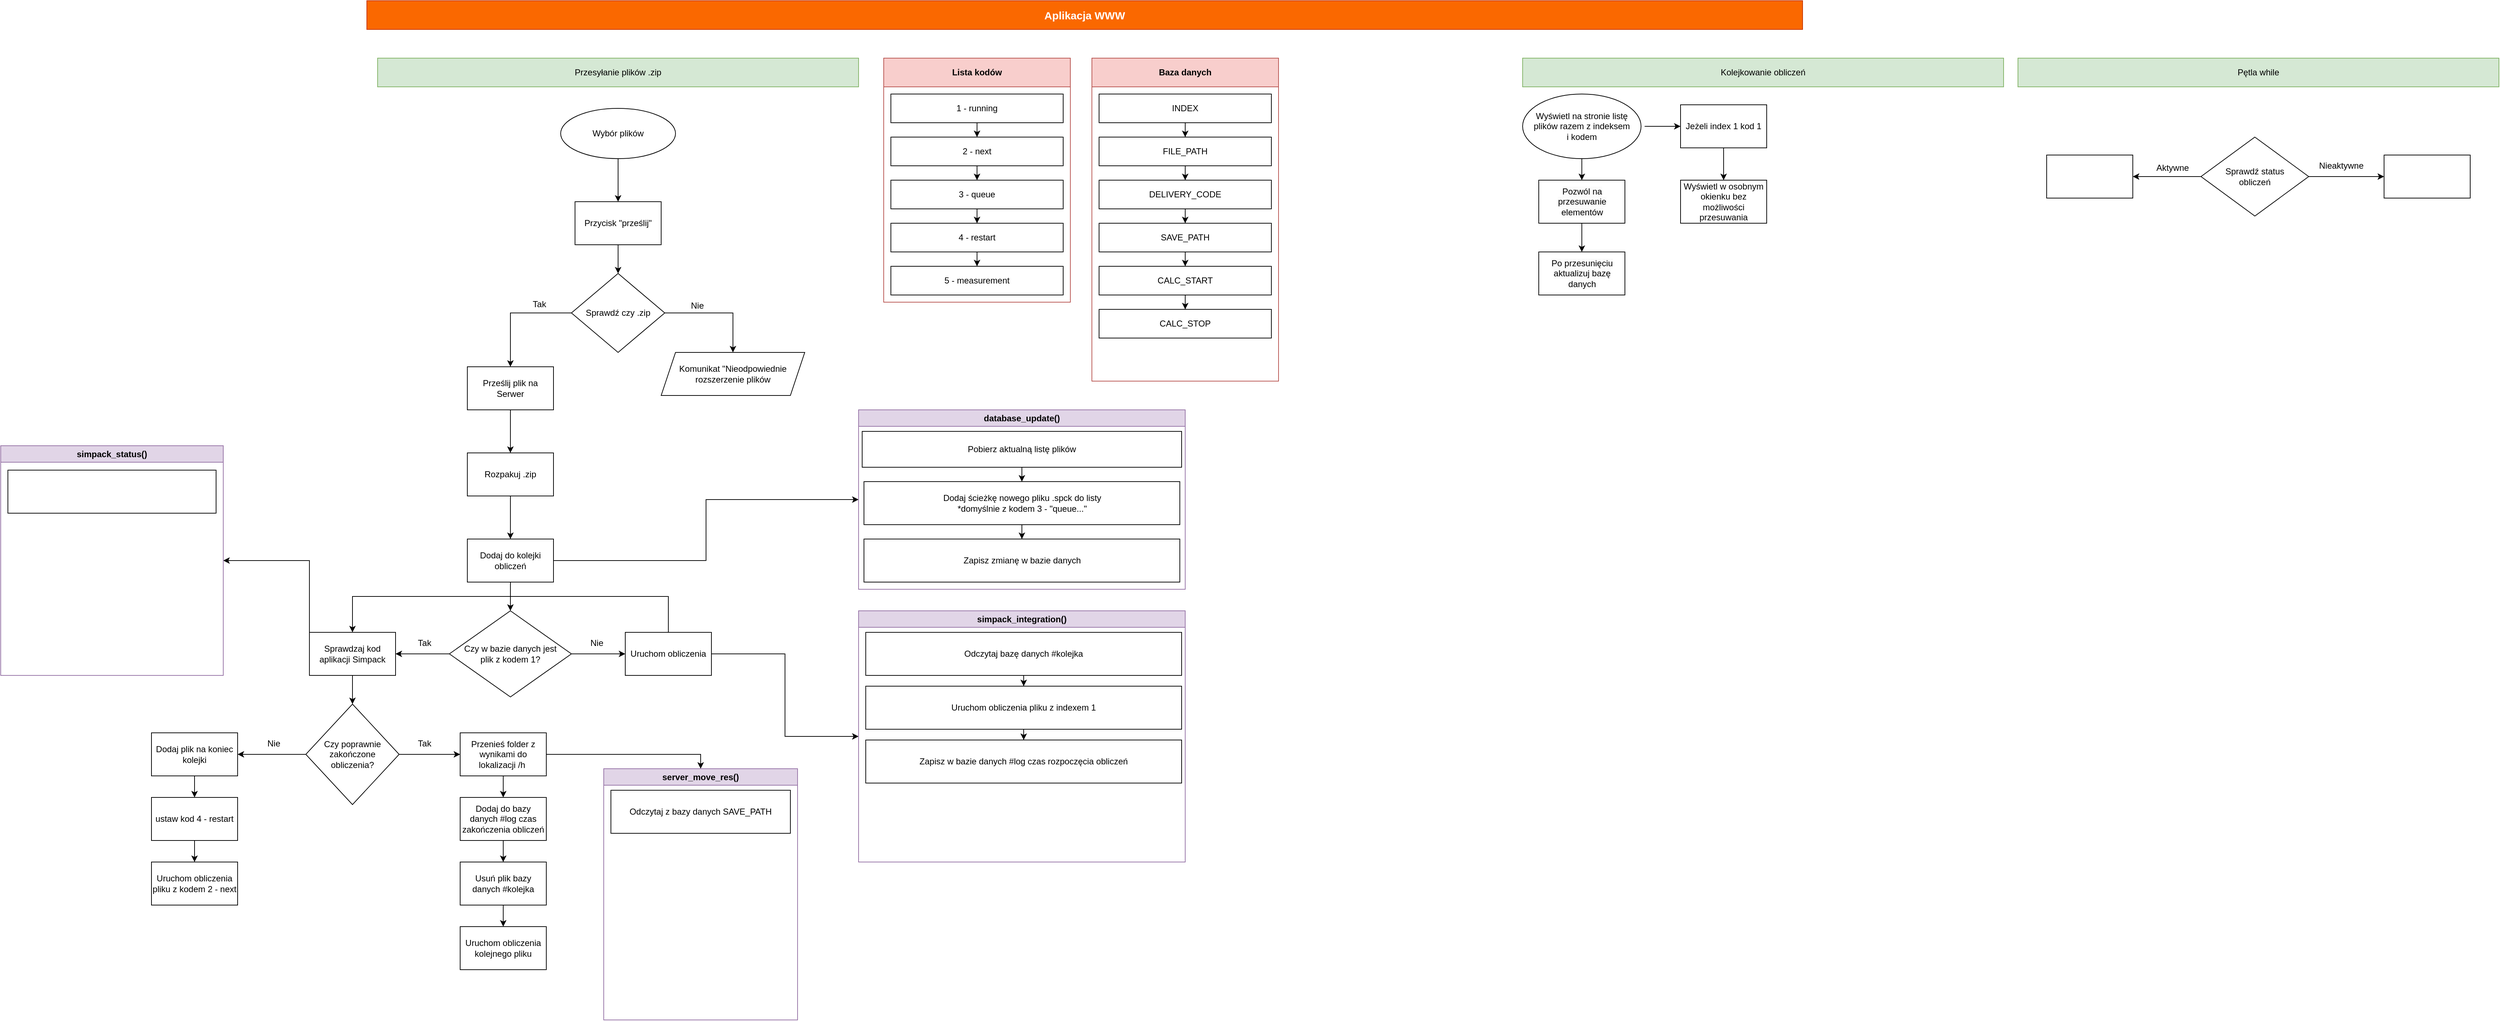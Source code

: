 <mxfile version="22.1.16" type="github">
  <diagram name="Page-1" id="9f46799a-70d6-7492-0946-bef42562c5a5">
    <mxGraphModel dx="6852" dy="1302" grid="1" gridSize="10" guides="1" tooltips="1" connect="1" arrows="1" fold="1" page="1" pageScale="1" pageWidth="4681" pageHeight="3300" background="none" math="0" shadow="0">
      <root>
        <mxCell id="0" />
        <mxCell id="1" parent="0" />
        <mxCell id="37ZEj4wvowUTGETDdyRm-2" value="Aplikacja WWW" style="rounded=0;whiteSpace=wrap;html=1;fillColor=#fa6800;fontColor=#FFFFFF;strokeColor=#C73500;fontStyle=1;fontSize=15;" parent="1" vertex="1">
          <mxGeometry x="60" y="40" width="2000" height="40" as="geometry" />
        </mxCell>
        <mxCell id="37ZEj4wvowUTGETDdyRm-3" value="Przesyłanie plików .zip" style="rounded=0;whiteSpace=wrap;html=1;fillColor=#d5e8d4;strokeColor=#82b366;" parent="1" vertex="1">
          <mxGeometry x="75" y="120" width="670" height="40" as="geometry" />
        </mxCell>
        <mxCell id="37ZEj4wvowUTGETDdyRm-10" value="" style="edgeStyle=orthogonalEdgeStyle;rounded=0;orthogonalLoop=1;jettySize=auto;html=1;" parent="1" source="37ZEj4wvowUTGETDdyRm-8" target="37ZEj4wvowUTGETDdyRm-9" edge="1">
          <mxGeometry relative="1" as="geometry" />
        </mxCell>
        <mxCell id="37ZEj4wvowUTGETDdyRm-8" value="Wybór plików" style="ellipse;whiteSpace=wrap;html=1;" parent="1" vertex="1">
          <mxGeometry x="330" y="190" width="160" height="70" as="geometry" />
        </mxCell>
        <mxCell id="37ZEj4wvowUTGETDdyRm-12" value="" style="edgeStyle=orthogonalEdgeStyle;rounded=0;orthogonalLoop=1;jettySize=auto;html=1;" parent="1" source="37ZEj4wvowUTGETDdyRm-9" target="37ZEj4wvowUTGETDdyRm-11" edge="1">
          <mxGeometry relative="1" as="geometry" />
        </mxCell>
        <mxCell id="37ZEj4wvowUTGETDdyRm-9" value="Przycisk &quot;prześlij&quot;" style="rounded=0;whiteSpace=wrap;html=1;" parent="1" vertex="1">
          <mxGeometry x="350" y="320" width="120" height="60" as="geometry" />
        </mxCell>
        <mxCell id="37ZEj4wvowUTGETDdyRm-37" style="edgeStyle=orthogonalEdgeStyle;rounded=0;orthogonalLoop=1;jettySize=auto;html=1;exitX=1;exitY=0.5;exitDx=0;exitDy=0;entryX=0.5;entryY=0;entryDx=0;entryDy=0;" parent="1" source="37ZEj4wvowUTGETDdyRm-11" target="37ZEj4wvowUTGETDdyRm-19" edge="1">
          <mxGeometry relative="1" as="geometry" />
        </mxCell>
        <mxCell id="37ZEj4wvowUTGETDdyRm-11" value="Sprawdź czy .zip" style="rhombus;whiteSpace=wrap;html=1;" parent="1" vertex="1">
          <mxGeometry x="345" y="420" width="130" height="110" as="geometry" />
        </mxCell>
        <mxCell id="37ZEj4wvowUTGETDdyRm-13" value="" style="endArrow=classic;html=1;rounded=0;exitX=0;exitY=0.5;exitDx=0;exitDy=0;entryX=0.5;entryY=0;entryDx=0;entryDy=0;entryPerimeter=0;" parent="1" source="37ZEj4wvowUTGETDdyRm-11" target="37ZEj4wvowUTGETDdyRm-21" edge="1">
          <mxGeometry relative="1" as="geometry">
            <mxPoint x="500" y="370" as="sourcePoint" />
            <mxPoint x="260" y="550" as="targetPoint" />
            <Array as="points">
              <mxPoint x="260" y="475" />
            </Array>
          </mxGeometry>
        </mxCell>
        <mxCell id="37ZEj4wvowUTGETDdyRm-19" value="Komunikat &quot;Nieodpowiednie rozszerzenie plików" style="shape=parallelogram;perimeter=parallelogramPerimeter;whiteSpace=wrap;html=1;fixedSize=1;" parent="1" vertex="1">
          <mxGeometry x="470" y="530" width="200" height="60" as="geometry" />
        </mxCell>
        <mxCell id="37ZEj4wvowUTGETDdyRm-23" value="" style="edgeStyle=orthogonalEdgeStyle;rounded=0;orthogonalLoop=1;jettySize=auto;html=1;" parent="1" source="37ZEj4wvowUTGETDdyRm-21" target="37ZEj4wvowUTGETDdyRm-22" edge="1">
          <mxGeometry relative="1" as="geometry" />
        </mxCell>
        <mxCell id="37ZEj4wvowUTGETDdyRm-21" value="Prześlij plik na Serwer" style="rounded=0;whiteSpace=wrap;html=1;" parent="1" vertex="1">
          <mxGeometry x="200" y="550" width="120" height="60" as="geometry" />
        </mxCell>
        <mxCell id="37ZEj4wvowUTGETDdyRm-27" value="" style="edgeStyle=orthogonalEdgeStyle;rounded=0;orthogonalLoop=1;jettySize=auto;html=1;" parent="1" source="37ZEj4wvowUTGETDdyRm-22" target="37ZEj4wvowUTGETDdyRm-26" edge="1">
          <mxGeometry relative="1" as="geometry" />
        </mxCell>
        <mxCell id="37ZEj4wvowUTGETDdyRm-22" value="Rozpakuj .zip" style="rounded=0;whiteSpace=wrap;html=1;" parent="1" vertex="1">
          <mxGeometry x="200" y="670" width="120" height="60" as="geometry" />
        </mxCell>
        <mxCell id="37ZEj4wvowUTGETDdyRm-29" value="" style="edgeStyle=orthogonalEdgeStyle;rounded=0;orthogonalLoop=1;jettySize=auto;html=1;" parent="1" source="37ZEj4wvowUTGETDdyRm-26" target="37ZEj4wvowUTGETDdyRm-28" edge="1">
          <mxGeometry relative="1" as="geometry" />
        </mxCell>
        <mxCell id="37ZEj4wvowUTGETDdyRm-41" style="edgeStyle=orthogonalEdgeStyle;rounded=0;orthogonalLoop=1;jettySize=auto;html=1;exitX=1;exitY=0.5;exitDx=0;exitDy=0;entryX=0;entryY=0.5;entryDx=0;entryDy=0;" parent="1" source="37ZEj4wvowUTGETDdyRm-26" target="37ZEj4wvowUTGETDdyRm-40" edge="1">
          <mxGeometry relative="1" as="geometry" />
        </mxCell>
        <mxCell id="37ZEj4wvowUTGETDdyRm-26" value="Dodaj do kolejki obliczeń" style="rounded=0;whiteSpace=wrap;html=1;" parent="1" vertex="1">
          <mxGeometry x="200" y="790" width="120" height="60" as="geometry" />
        </mxCell>
        <mxCell id="37ZEj4wvowUTGETDdyRm-31" value="" style="edgeStyle=orthogonalEdgeStyle;rounded=0;orthogonalLoop=1;jettySize=auto;html=1;" parent="1" source="37ZEj4wvowUTGETDdyRm-28" target="37ZEj4wvowUTGETDdyRm-30" edge="1">
          <mxGeometry relative="1" as="geometry" />
        </mxCell>
        <mxCell id="37ZEj4wvowUTGETDdyRm-34" value="" style="edgeStyle=orthogonalEdgeStyle;rounded=0;orthogonalLoop=1;jettySize=auto;html=1;" parent="1" source="37ZEj4wvowUTGETDdyRm-28" target="37ZEj4wvowUTGETDdyRm-33" edge="1">
          <mxGeometry relative="1" as="geometry" />
        </mxCell>
        <mxCell id="37ZEj4wvowUTGETDdyRm-28" value="Czy w bazie danych jest &lt;br&gt;plik z kodem 1?" style="rhombus;whiteSpace=wrap;html=1;rounded=0;" parent="1" vertex="1">
          <mxGeometry x="175" y="890" width="170" height="120" as="geometry" />
        </mxCell>
        <mxCell id="bkrncvAO8-HFbWyOzHg0-16" style="edgeStyle=orthogonalEdgeStyle;rounded=0;orthogonalLoop=1;jettySize=auto;html=1;exitX=1;exitY=0.5;exitDx=0;exitDy=0;entryX=0;entryY=0.5;entryDx=0;entryDy=0;" parent="1" source="37ZEj4wvowUTGETDdyRm-30" target="bkrncvAO8-HFbWyOzHg0-1" edge="1">
          <mxGeometry relative="1" as="geometry" />
        </mxCell>
        <mxCell id="r2uFPz5yJiwA0iLjTGkI-40" style="edgeStyle=orthogonalEdgeStyle;rounded=0;orthogonalLoop=1;jettySize=auto;html=1;exitX=0.5;exitY=0;exitDx=0;exitDy=0;entryX=0.5;entryY=0;entryDx=0;entryDy=0;" parent="1" source="37ZEj4wvowUTGETDdyRm-30" target="37ZEj4wvowUTGETDdyRm-33" edge="1">
          <mxGeometry relative="1" as="geometry">
            <Array as="points">
              <mxPoint x="480" y="870" />
              <mxPoint x="40" y="870" />
            </Array>
          </mxGeometry>
        </mxCell>
        <mxCell id="37ZEj4wvowUTGETDdyRm-30" value="Uruchom obliczenia" style="whiteSpace=wrap;html=1;rounded=0;" parent="1" vertex="1">
          <mxGeometry x="420" y="920" width="120" height="60" as="geometry" />
        </mxCell>
        <mxCell id="37ZEj4wvowUTGETDdyRm-32" value="Tak" style="text;html=1;align=center;verticalAlign=middle;resizable=0;points=[];autosize=1;strokeColor=none;fillColor=none;" parent="1" vertex="1">
          <mxGeometry x="120" y="920" width="40" height="30" as="geometry" />
        </mxCell>
        <mxCell id="r2uFPz5yJiwA0iLjTGkI-34" value="" style="edgeStyle=orthogonalEdgeStyle;rounded=0;orthogonalLoop=1;jettySize=auto;html=1;" parent="1" source="37ZEj4wvowUTGETDdyRm-33" target="r2uFPz5yJiwA0iLjTGkI-33" edge="1">
          <mxGeometry relative="1" as="geometry" />
        </mxCell>
        <mxCell id="r2uFPz5yJiwA0iLjTGkI-42" style="edgeStyle=orthogonalEdgeStyle;rounded=0;orthogonalLoop=1;jettySize=auto;html=1;exitX=0;exitY=0;exitDx=0;exitDy=0;entryX=1;entryY=0.5;entryDx=0;entryDy=0;" parent="1" source="37ZEj4wvowUTGETDdyRm-33" target="r2uFPz5yJiwA0iLjTGkI-41" edge="1">
          <mxGeometry relative="1" as="geometry" />
        </mxCell>
        <mxCell id="37ZEj4wvowUTGETDdyRm-33" value="Sprawdzaj kod aplikacji Simpack" style="whiteSpace=wrap;html=1;rounded=0;" parent="1" vertex="1">
          <mxGeometry x="-20" y="920" width="120" height="60" as="geometry" />
        </mxCell>
        <mxCell id="37ZEj4wvowUTGETDdyRm-35" value="Nie" style="text;html=1;align=center;verticalAlign=middle;resizable=0;points=[];autosize=1;strokeColor=none;fillColor=none;" parent="1" vertex="1">
          <mxGeometry x="360" y="920" width="40" height="30" as="geometry" />
        </mxCell>
        <mxCell id="37ZEj4wvowUTGETDdyRm-38" value="Nie" style="text;html=1;align=center;verticalAlign=middle;resizable=0;points=[];autosize=1;strokeColor=none;fillColor=none;" parent="1" vertex="1">
          <mxGeometry x="500" y="450" width="40" height="30" as="geometry" />
        </mxCell>
        <mxCell id="37ZEj4wvowUTGETDdyRm-39" value="Tak" style="text;html=1;align=center;verticalAlign=middle;resizable=0;points=[];autosize=1;strokeColor=none;fillColor=none;" parent="1" vertex="1">
          <mxGeometry x="280" y="448" width="40" height="30" as="geometry" />
        </mxCell>
        <mxCell id="37ZEj4wvowUTGETDdyRm-40" value="database_update()" style="swimlane;whiteSpace=wrap;html=1;fillColor=#e1d5e7;strokeColor=#9673a6;" parent="1" vertex="1">
          <mxGeometry x="745" y="610" width="455" height="250" as="geometry">
            <mxRectangle x="745" y="610" width="150" height="30" as="alternateBounds" />
          </mxGeometry>
        </mxCell>
        <mxCell id="37ZEj4wvowUTGETDdyRm-46" value="" style="edgeStyle=orthogonalEdgeStyle;rounded=0;orthogonalLoop=1;jettySize=auto;html=1;" parent="37ZEj4wvowUTGETDdyRm-40" source="37ZEj4wvowUTGETDdyRm-43" target="37ZEj4wvowUTGETDdyRm-45" edge="1">
          <mxGeometry relative="1" as="geometry" />
        </mxCell>
        <mxCell id="37ZEj4wvowUTGETDdyRm-43" value="Pobierz aktualną listę plików" style="whiteSpace=wrap;html=1;" parent="37ZEj4wvowUTGETDdyRm-40" vertex="1">
          <mxGeometry x="5" y="30" width="445" height="50" as="geometry" />
        </mxCell>
        <mxCell id="37ZEj4wvowUTGETDdyRm-44" style="edgeStyle=orthogonalEdgeStyle;rounded=0;orthogonalLoop=1;jettySize=auto;html=1;exitX=0.5;exitY=1;exitDx=0;exitDy=0;" parent="37ZEj4wvowUTGETDdyRm-40" source="37ZEj4wvowUTGETDdyRm-43" target="37ZEj4wvowUTGETDdyRm-43" edge="1">
          <mxGeometry relative="1" as="geometry" />
        </mxCell>
        <mxCell id="37ZEj4wvowUTGETDdyRm-48" value="" style="edgeStyle=orthogonalEdgeStyle;rounded=0;orthogonalLoop=1;jettySize=auto;html=1;" parent="37ZEj4wvowUTGETDdyRm-40" source="37ZEj4wvowUTGETDdyRm-45" target="37ZEj4wvowUTGETDdyRm-47" edge="1">
          <mxGeometry relative="1" as="geometry" />
        </mxCell>
        <mxCell id="37ZEj4wvowUTGETDdyRm-45" value="Dodaj ścieżkę nowego pliku .spck do listy&lt;br&gt;*domyślnie z kodem 3 - &quot;queue...&quot;" style="whiteSpace=wrap;html=1;" parent="37ZEj4wvowUTGETDdyRm-40" vertex="1">
          <mxGeometry x="7.5" y="100" width="440" height="60" as="geometry" />
        </mxCell>
        <mxCell id="37ZEj4wvowUTGETDdyRm-47" value="Zapisz zmianę w bazie danych" style="whiteSpace=wrap;html=1;" parent="37ZEj4wvowUTGETDdyRm-40" vertex="1">
          <mxGeometry x="7.5" y="180" width="440" height="60" as="geometry" />
        </mxCell>
        <mxCell id="bkrncvAO8-HFbWyOzHg0-1" value="simpack_integration()" style="swimlane;whiteSpace=wrap;html=1;fillColor=#e1d5e7;strokeColor=#9673a6;" parent="1" vertex="1">
          <mxGeometry x="745" y="890" width="455" height="350" as="geometry" />
        </mxCell>
        <mxCell id="bkrncvAO8-HFbWyOzHg0-4" value="" style="edgeStyle=orthogonalEdgeStyle;rounded=0;orthogonalLoop=1;jettySize=auto;html=1;" parent="bkrncvAO8-HFbWyOzHg0-1" source="bkrncvAO8-HFbWyOzHg0-2" target="bkrncvAO8-HFbWyOzHg0-3" edge="1">
          <mxGeometry relative="1" as="geometry" />
        </mxCell>
        <mxCell id="bkrncvAO8-HFbWyOzHg0-2" value="Odczytaj bazę danych #kolejka" style="whiteSpace=wrap;html=1;" parent="bkrncvAO8-HFbWyOzHg0-1" vertex="1">
          <mxGeometry x="10" y="30" width="440" height="60" as="geometry" />
        </mxCell>
        <mxCell id="0GZiereYXVxgILrp3gTs-2" value="" style="edgeStyle=orthogonalEdgeStyle;rounded=0;orthogonalLoop=1;jettySize=auto;html=1;" parent="bkrncvAO8-HFbWyOzHg0-1" source="bkrncvAO8-HFbWyOzHg0-3" target="0GZiereYXVxgILrp3gTs-1" edge="1">
          <mxGeometry relative="1" as="geometry" />
        </mxCell>
        <mxCell id="bkrncvAO8-HFbWyOzHg0-3" value="Uruchom obliczenia pliku z indexem 1" style="whiteSpace=wrap;html=1;" parent="bkrncvAO8-HFbWyOzHg0-1" vertex="1">
          <mxGeometry x="10" y="105" width="440" height="60" as="geometry" />
        </mxCell>
        <mxCell id="0GZiereYXVxgILrp3gTs-1" value="Zapisz w bazie danych #log czas rozpoczęcia obliczeń" style="whiteSpace=wrap;html=1;" parent="bkrncvAO8-HFbWyOzHg0-1" vertex="1">
          <mxGeometry x="10" y="180" width="440" height="60" as="geometry" />
        </mxCell>
        <mxCell id="bkrncvAO8-HFbWyOzHg0-5" value="Lista kodów" style="swimlane;whiteSpace=wrap;html=1;fillColor=#f8cecc;strokeColor=#b85450;startSize=40;" parent="1" vertex="1">
          <mxGeometry x="780" y="120" width="260" height="340" as="geometry" />
        </mxCell>
        <mxCell id="bkrncvAO8-HFbWyOzHg0-9" value="" style="edgeStyle=orthogonalEdgeStyle;rounded=0;orthogonalLoop=1;jettySize=auto;html=1;" parent="bkrncvAO8-HFbWyOzHg0-5" source="bkrncvAO8-HFbWyOzHg0-7" target="bkrncvAO8-HFbWyOzHg0-8" edge="1">
          <mxGeometry relative="1" as="geometry" />
        </mxCell>
        <mxCell id="bkrncvAO8-HFbWyOzHg0-7" value="1 - running" style="whiteSpace=wrap;html=1;" parent="bkrncvAO8-HFbWyOzHg0-5" vertex="1">
          <mxGeometry x="10" y="50" width="240" height="40" as="geometry" />
        </mxCell>
        <mxCell id="bkrncvAO8-HFbWyOzHg0-11" value="" style="edgeStyle=orthogonalEdgeStyle;rounded=0;orthogonalLoop=1;jettySize=auto;html=1;" parent="bkrncvAO8-HFbWyOzHg0-5" source="bkrncvAO8-HFbWyOzHg0-8" target="bkrncvAO8-HFbWyOzHg0-10" edge="1">
          <mxGeometry relative="1" as="geometry" />
        </mxCell>
        <mxCell id="bkrncvAO8-HFbWyOzHg0-8" value="2 - next" style="whiteSpace=wrap;html=1;" parent="bkrncvAO8-HFbWyOzHg0-5" vertex="1">
          <mxGeometry x="10" y="110" width="240" height="40" as="geometry" />
        </mxCell>
        <mxCell id="bkrncvAO8-HFbWyOzHg0-13" value="" style="edgeStyle=orthogonalEdgeStyle;rounded=0;orthogonalLoop=1;jettySize=auto;html=1;" parent="bkrncvAO8-HFbWyOzHg0-5" source="bkrncvAO8-HFbWyOzHg0-10" target="bkrncvAO8-HFbWyOzHg0-12" edge="1">
          <mxGeometry relative="1" as="geometry" />
        </mxCell>
        <mxCell id="bkrncvAO8-HFbWyOzHg0-10" value="3 - queue" style="whiteSpace=wrap;html=1;" parent="bkrncvAO8-HFbWyOzHg0-5" vertex="1">
          <mxGeometry x="10" y="170" width="240" height="40" as="geometry" />
        </mxCell>
        <mxCell id="bkrncvAO8-HFbWyOzHg0-15" value="" style="edgeStyle=orthogonalEdgeStyle;rounded=0;orthogonalLoop=1;jettySize=auto;html=1;" parent="bkrncvAO8-HFbWyOzHg0-5" source="bkrncvAO8-HFbWyOzHg0-12" target="bkrncvAO8-HFbWyOzHg0-14" edge="1">
          <mxGeometry relative="1" as="geometry" />
        </mxCell>
        <mxCell id="bkrncvAO8-HFbWyOzHg0-12" value="4 - restart" style="whiteSpace=wrap;html=1;" parent="bkrncvAO8-HFbWyOzHg0-5" vertex="1">
          <mxGeometry x="10" y="230" width="240" height="40" as="geometry" />
        </mxCell>
        <mxCell id="bkrncvAO8-HFbWyOzHg0-14" value="5 - measurement" style="whiteSpace=wrap;html=1;" parent="bkrncvAO8-HFbWyOzHg0-5" vertex="1">
          <mxGeometry x="10" y="290" width="240" height="40" as="geometry" />
        </mxCell>
        <mxCell id="r2uFPz5yJiwA0iLjTGkI-1" value="Kolejkowanie obliczeń" style="rounded=0;whiteSpace=wrap;html=1;fillColor=#d5e8d4;strokeColor=#82b366;" parent="1" vertex="1">
          <mxGeometry x="1670" y="120" width="670" height="40" as="geometry" />
        </mxCell>
        <mxCell id="r2uFPz5yJiwA0iLjTGkI-17" value="" style="edgeStyle=orthogonalEdgeStyle;rounded=0;orthogonalLoop=1;jettySize=auto;html=1;" parent="1" source="r2uFPz5yJiwA0iLjTGkI-8" target="r2uFPz5yJiwA0iLjTGkI-16" edge="1">
          <mxGeometry relative="1" as="geometry" />
        </mxCell>
        <mxCell id="r2uFPz5yJiwA0iLjTGkI-8" value="Wyświetl na stronie listę plików razem z indeksem &lt;br&gt;i kodem" style="ellipse;whiteSpace=wrap;html=1;" parent="1" vertex="1">
          <mxGeometry x="1670" y="170" width="165" height="90" as="geometry" />
        </mxCell>
        <mxCell id="r2uFPz5yJiwA0iLjTGkI-12" value="Pętla while" style="rounded=0;whiteSpace=wrap;html=1;fillColor=#d5e8d4;strokeColor=#82b366;" parent="1" vertex="1">
          <mxGeometry x="2360" y="120" width="670" height="40" as="geometry" />
        </mxCell>
        <mxCell id="r2uFPz5yJiwA0iLjTGkI-19" value="" style="edgeStyle=orthogonalEdgeStyle;rounded=0;orthogonalLoop=1;jettySize=auto;html=1;entryX=0;entryY=0.5;entryDx=0;entryDy=0;exitX=1.03;exitY=0.5;exitDx=0;exitDy=0;exitPerimeter=0;" parent="1" source="r2uFPz5yJiwA0iLjTGkI-8" target="r2uFPz5yJiwA0iLjTGkI-18" edge="1">
          <mxGeometry relative="1" as="geometry" />
        </mxCell>
        <mxCell id="r2uFPz5yJiwA0iLjTGkI-23" value="" style="edgeStyle=orthogonalEdgeStyle;rounded=0;orthogonalLoop=1;jettySize=auto;html=1;" parent="1" source="r2uFPz5yJiwA0iLjTGkI-16" target="r2uFPz5yJiwA0iLjTGkI-22" edge="1">
          <mxGeometry relative="1" as="geometry" />
        </mxCell>
        <mxCell id="r2uFPz5yJiwA0iLjTGkI-16" value="&lt;span style=&quot;color: rgb(0, 0, 0); font-family: Helvetica; font-size: 12px; font-style: normal; font-variant-ligatures: normal; font-variant-caps: normal; font-weight: 400; letter-spacing: normal; orphans: 2; text-align: center; text-indent: 0px; text-transform: none; widows: 2; word-spacing: 0px; -webkit-text-stroke-width: 0px; background-color: rgb(251, 251, 251); text-decoration-thickness: initial; text-decoration-style: initial; text-decoration-color: initial; float: none; display: inline !important;&quot;&gt;Pozwól na przesuwanie elementów&lt;br&gt;&lt;/span&gt;" style="whiteSpace=wrap;html=1;" parent="1" vertex="1">
          <mxGeometry x="1692.5" y="290" width="120" height="60" as="geometry" />
        </mxCell>
        <mxCell id="r2uFPz5yJiwA0iLjTGkI-21" value="" style="edgeStyle=orthogonalEdgeStyle;rounded=0;orthogonalLoop=1;jettySize=auto;html=1;" parent="1" source="r2uFPz5yJiwA0iLjTGkI-18" target="r2uFPz5yJiwA0iLjTGkI-20" edge="1">
          <mxGeometry relative="1" as="geometry" />
        </mxCell>
        <mxCell id="r2uFPz5yJiwA0iLjTGkI-18" value="Jeżeli index 1 kod 1" style="whiteSpace=wrap;html=1;" parent="1" vertex="1">
          <mxGeometry x="1890" y="185" width="120" height="60" as="geometry" />
        </mxCell>
        <mxCell id="r2uFPz5yJiwA0iLjTGkI-20" value="Wyświetl w osobnym okienku bez możliwości przesuwania" style="whiteSpace=wrap;html=1;" parent="1" vertex="1">
          <mxGeometry x="1890" y="290" width="120" height="60" as="geometry" />
        </mxCell>
        <mxCell id="r2uFPz5yJiwA0iLjTGkI-22" value="&lt;span style=&quot;color: rgb(0, 0, 0); font-family: Helvetica; font-size: 12px; font-style: normal; font-variant-ligatures: normal; font-variant-caps: normal; font-weight: 400; letter-spacing: normal; orphans: 2; text-align: center; text-indent: 0px; text-transform: none; widows: 2; word-spacing: 0px; -webkit-text-stroke-width: 0px; background-color: rgb(251, 251, 251); text-decoration-thickness: initial; text-decoration-style: initial; text-decoration-color: initial; float: none; display: inline !important;&quot;&gt;Po przesunięciu aktualizuj bazę danych&lt;br&gt;&lt;/span&gt;" style="whiteSpace=wrap;html=1;" parent="1" vertex="1">
          <mxGeometry x="1692.5" y="390" width="120" height="60" as="geometry" />
        </mxCell>
        <mxCell id="r2uFPz5yJiwA0iLjTGkI-27" value="" style="edgeStyle=orthogonalEdgeStyle;rounded=0;orthogonalLoop=1;jettySize=auto;html=1;" parent="1" source="r2uFPz5yJiwA0iLjTGkI-25" target="r2uFPz5yJiwA0iLjTGkI-26" edge="1">
          <mxGeometry relative="1" as="geometry" />
        </mxCell>
        <mxCell id="r2uFPz5yJiwA0iLjTGkI-30" value="" style="edgeStyle=orthogonalEdgeStyle;rounded=0;orthogonalLoop=1;jettySize=auto;html=1;" parent="1" source="r2uFPz5yJiwA0iLjTGkI-25" target="r2uFPz5yJiwA0iLjTGkI-29" edge="1">
          <mxGeometry relative="1" as="geometry" />
        </mxCell>
        <mxCell id="r2uFPz5yJiwA0iLjTGkI-25" value="Sprawdź status &lt;br&gt;obliczeń" style="rhombus;whiteSpace=wrap;html=1;" parent="1" vertex="1">
          <mxGeometry x="2615" y="230" width="150" height="110" as="geometry" />
        </mxCell>
        <mxCell id="r2uFPz5yJiwA0iLjTGkI-26" value="" style="whiteSpace=wrap;html=1;" parent="1" vertex="1">
          <mxGeometry x="2400" y="255" width="120" height="60" as="geometry" />
        </mxCell>
        <mxCell id="r2uFPz5yJiwA0iLjTGkI-28" value="Aktywne" style="text;html=1;align=center;verticalAlign=middle;resizable=0;points=[];autosize=1;strokeColor=none;fillColor=none;" parent="1" vertex="1">
          <mxGeometry x="2540" y="258" width="70" height="30" as="geometry" />
        </mxCell>
        <mxCell id="r2uFPz5yJiwA0iLjTGkI-29" value="" style="whiteSpace=wrap;html=1;" parent="1" vertex="1">
          <mxGeometry x="2870" y="255" width="120" height="60" as="geometry" />
        </mxCell>
        <mxCell id="r2uFPz5yJiwA0iLjTGkI-31" value="Nieaktywne" style="text;html=1;align=center;verticalAlign=middle;resizable=0;points=[];autosize=1;strokeColor=none;fillColor=none;" parent="1" vertex="1">
          <mxGeometry x="2765" y="255" width="90" height="30" as="geometry" />
        </mxCell>
        <mxCell id="r2uFPz5yJiwA0iLjTGkI-37" value="" style="edgeStyle=orthogonalEdgeStyle;rounded=0;orthogonalLoop=1;jettySize=auto;html=1;" parent="1" source="r2uFPz5yJiwA0iLjTGkI-33" target="r2uFPz5yJiwA0iLjTGkI-36" edge="1">
          <mxGeometry relative="1" as="geometry" />
        </mxCell>
        <mxCell id="0GZiereYXVxgILrp3gTs-8" value="" style="edgeStyle=orthogonalEdgeStyle;rounded=0;orthogonalLoop=1;jettySize=auto;html=1;" parent="1" source="r2uFPz5yJiwA0iLjTGkI-33" target="0GZiereYXVxgILrp3gTs-7" edge="1">
          <mxGeometry relative="1" as="geometry" />
        </mxCell>
        <mxCell id="r2uFPz5yJiwA0iLjTGkI-33" value="Czy poprawnie zakończone &lt;br&gt;obliczenia?" style="rhombus;whiteSpace=wrap;html=1;rounded=0;" parent="1" vertex="1">
          <mxGeometry x="-25" y="1020" width="130" height="140" as="geometry" />
        </mxCell>
        <mxCell id="r2uFPz5yJiwA0iLjTGkI-39" value="" style="edgeStyle=orthogonalEdgeStyle;rounded=0;orthogonalLoop=1;jettySize=auto;html=1;" parent="1" source="r2uFPz5yJiwA0iLjTGkI-36" target="r2uFPz5yJiwA0iLjTGkI-38" edge="1">
          <mxGeometry relative="1" as="geometry" />
        </mxCell>
        <mxCell id="W8fuonI2RaEMCkXjrnjc-21" style="edgeStyle=orthogonalEdgeStyle;rounded=0;orthogonalLoop=1;jettySize=auto;html=1;entryX=0.5;entryY=0;entryDx=0;entryDy=0;" edge="1" parent="1" source="r2uFPz5yJiwA0iLjTGkI-36" target="W8fuonI2RaEMCkXjrnjc-3">
          <mxGeometry relative="1" as="geometry" />
        </mxCell>
        <mxCell id="r2uFPz5yJiwA0iLjTGkI-36" value="Przenieś folder z wynikami do lokalizacji /h&amp;nbsp;" style="whiteSpace=wrap;html=1;rounded=0;" parent="1" vertex="1">
          <mxGeometry x="190" y="1060" width="120" height="60" as="geometry" />
        </mxCell>
        <mxCell id="0GZiereYXVxgILrp3gTs-4" value="" style="edgeStyle=orthogonalEdgeStyle;rounded=0;orthogonalLoop=1;jettySize=auto;html=1;" parent="1" source="r2uFPz5yJiwA0iLjTGkI-38" target="0GZiereYXVxgILrp3gTs-3" edge="1">
          <mxGeometry relative="1" as="geometry" />
        </mxCell>
        <mxCell id="r2uFPz5yJiwA0iLjTGkI-38" value="Dodaj do bazy danych #log czas zakończenia obliczeń" style="whiteSpace=wrap;html=1;rounded=0;" parent="1" vertex="1">
          <mxGeometry x="190" y="1150" width="120" height="60" as="geometry" />
        </mxCell>
        <mxCell id="r2uFPz5yJiwA0iLjTGkI-41" value="simpack_status()" style="swimlane;whiteSpace=wrap;html=1;fillColor=#e1d5e7;strokeColor=#9673a6;" parent="1" vertex="1">
          <mxGeometry x="-450" y="660" width="310" height="320" as="geometry" />
        </mxCell>
        <mxCell id="dteAU4piQoHNXrF5oWuH-1" value="" style="whiteSpace=wrap;html=1;" parent="r2uFPz5yJiwA0iLjTGkI-41" vertex="1">
          <mxGeometry x="10" y="34" width="290" height="60" as="geometry" />
        </mxCell>
        <mxCell id="0GZiereYXVxgILrp3gTs-6" value="" style="edgeStyle=orthogonalEdgeStyle;rounded=0;orthogonalLoop=1;jettySize=auto;html=1;" parent="1" source="0GZiereYXVxgILrp3gTs-3" target="0GZiereYXVxgILrp3gTs-5" edge="1">
          <mxGeometry relative="1" as="geometry" />
        </mxCell>
        <mxCell id="0GZiereYXVxgILrp3gTs-3" value="Usuń plik bazy danych #kolejka" style="whiteSpace=wrap;html=1;rounded=0;" parent="1" vertex="1">
          <mxGeometry x="190" y="1240" width="120" height="60" as="geometry" />
        </mxCell>
        <mxCell id="0GZiereYXVxgILrp3gTs-5" value="Uruchom obliczenia kolejnego pliku" style="whiteSpace=wrap;html=1;rounded=0;" parent="1" vertex="1">
          <mxGeometry x="190" y="1330" width="120" height="60" as="geometry" />
        </mxCell>
        <mxCell id="0GZiereYXVxgILrp3gTs-10" value="" style="edgeStyle=orthogonalEdgeStyle;rounded=0;orthogonalLoop=1;jettySize=auto;html=1;" parent="1" source="0GZiereYXVxgILrp3gTs-7" target="0GZiereYXVxgILrp3gTs-9" edge="1">
          <mxGeometry relative="1" as="geometry" />
        </mxCell>
        <mxCell id="0GZiereYXVxgILrp3gTs-7" value="Dodaj plik na koniec kolejki" style="whiteSpace=wrap;html=1;rounded=0;" parent="1" vertex="1">
          <mxGeometry x="-240" y="1060" width="120" height="60" as="geometry" />
        </mxCell>
        <mxCell id="0GZiereYXVxgILrp3gTs-14" value="" style="edgeStyle=orthogonalEdgeStyle;rounded=0;orthogonalLoop=1;jettySize=auto;html=1;" parent="1" source="0GZiereYXVxgILrp3gTs-9" target="0GZiereYXVxgILrp3gTs-13" edge="1">
          <mxGeometry relative="1" as="geometry" />
        </mxCell>
        <mxCell id="0GZiereYXVxgILrp3gTs-9" value="ustaw kod 4 - restart" style="whiteSpace=wrap;html=1;rounded=0;" parent="1" vertex="1">
          <mxGeometry x="-240" y="1150" width="120" height="60" as="geometry" />
        </mxCell>
        <mxCell id="0GZiereYXVxgILrp3gTs-11" value="Tak" style="text;html=1;align=center;verticalAlign=middle;resizable=0;points=[];autosize=1;strokeColor=none;fillColor=none;" parent="1" vertex="1">
          <mxGeometry x="120" y="1060" width="40" height="30" as="geometry" />
        </mxCell>
        <mxCell id="0GZiereYXVxgILrp3gTs-12" value="Nie" style="text;html=1;align=center;verticalAlign=middle;resizable=0;points=[];autosize=1;strokeColor=none;fillColor=none;" parent="1" vertex="1">
          <mxGeometry x="-90" y="1060" width="40" height="30" as="geometry" />
        </mxCell>
        <mxCell id="0GZiereYXVxgILrp3gTs-13" value="Uruchom obliczenia pliku z kodem 2 - next" style="whiteSpace=wrap;html=1;rounded=0;" parent="1" vertex="1">
          <mxGeometry x="-240" y="1240" width="120" height="60" as="geometry" />
        </mxCell>
        <mxCell id="W8fuonI2RaEMCkXjrnjc-3" value="server_move_res()" style="swimlane;whiteSpace=wrap;html=1;fillColor=#e1d5e7;strokeColor=#9673a6;" vertex="1" parent="1">
          <mxGeometry x="390" y="1110" width="270" height="350" as="geometry" />
        </mxCell>
        <mxCell id="W8fuonI2RaEMCkXjrnjc-5" value="Odczytaj z bazy danych SAVE_PATH" style="whiteSpace=wrap;html=1;" vertex="1" parent="W8fuonI2RaEMCkXjrnjc-3">
          <mxGeometry x="10" y="30" width="250" height="60" as="geometry" />
        </mxCell>
        <mxCell id="W8fuonI2RaEMCkXjrnjc-9" value="Baza danych" style="swimlane;whiteSpace=wrap;html=1;fillColor=#f8cecc;strokeColor=#b85450;startSize=40;" vertex="1" parent="1">
          <mxGeometry x="1070" y="120" width="260" height="450" as="geometry" />
        </mxCell>
        <mxCell id="W8fuonI2RaEMCkXjrnjc-10" value="" style="edgeStyle=orthogonalEdgeStyle;rounded=0;orthogonalLoop=1;jettySize=auto;html=1;" edge="1" parent="W8fuonI2RaEMCkXjrnjc-9" source="W8fuonI2RaEMCkXjrnjc-11" target="W8fuonI2RaEMCkXjrnjc-13">
          <mxGeometry relative="1" as="geometry" />
        </mxCell>
        <mxCell id="W8fuonI2RaEMCkXjrnjc-11" value="INDEX" style="whiteSpace=wrap;html=1;" vertex="1" parent="W8fuonI2RaEMCkXjrnjc-9">
          <mxGeometry x="10" y="50" width="240" height="40" as="geometry" />
        </mxCell>
        <mxCell id="W8fuonI2RaEMCkXjrnjc-12" value="" style="edgeStyle=orthogonalEdgeStyle;rounded=0;orthogonalLoop=1;jettySize=auto;html=1;" edge="1" parent="W8fuonI2RaEMCkXjrnjc-9" source="W8fuonI2RaEMCkXjrnjc-13" target="W8fuonI2RaEMCkXjrnjc-15">
          <mxGeometry relative="1" as="geometry" />
        </mxCell>
        <mxCell id="W8fuonI2RaEMCkXjrnjc-13" value="FILE_PATH" style="whiteSpace=wrap;html=1;" vertex="1" parent="W8fuonI2RaEMCkXjrnjc-9">
          <mxGeometry x="10" y="110" width="240" height="40" as="geometry" />
        </mxCell>
        <mxCell id="W8fuonI2RaEMCkXjrnjc-14" value="" style="edgeStyle=orthogonalEdgeStyle;rounded=0;orthogonalLoop=1;jettySize=auto;html=1;" edge="1" parent="W8fuonI2RaEMCkXjrnjc-9" source="W8fuonI2RaEMCkXjrnjc-15" target="W8fuonI2RaEMCkXjrnjc-17">
          <mxGeometry relative="1" as="geometry" />
        </mxCell>
        <mxCell id="W8fuonI2RaEMCkXjrnjc-15" value="DELIVERY_CODE" style="whiteSpace=wrap;html=1;" vertex="1" parent="W8fuonI2RaEMCkXjrnjc-9">
          <mxGeometry x="10" y="170" width="240" height="40" as="geometry" />
        </mxCell>
        <mxCell id="W8fuonI2RaEMCkXjrnjc-16" value="" style="edgeStyle=orthogonalEdgeStyle;rounded=0;orthogonalLoop=1;jettySize=auto;html=1;" edge="1" parent="W8fuonI2RaEMCkXjrnjc-9" source="W8fuonI2RaEMCkXjrnjc-17" target="W8fuonI2RaEMCkXjrnjc-18">
          <mxGeometry relative="1" as="geometry" />
        </mxCell>
        <mxCell id="W8fuonI2RaEMCkXjrnjc-17" value="SAVE_PATH" style="whiteSpace=wrap;html=1;" vertex="1" parent="W8fuonI2RaEMCkXjrnjc-9">
          <mxGeometry x="10" y="230" width="240" height="40" as="geometry" />
        </mxCell>
        <mxCell id="W8fuonI2RaEMCkXjrnjc-20" value="" style="edgeStyle=orthogonalEdgeStyle;rounded=0;orthogonalLoop=1;jettySize=auto;html=1;" edge="1" parent="W8fuonI2RaEMCkXjrnjc-9" source="W8fuonI2RaEMCkXjrnjc-18" target="W8fuonI2RaEMCkXjrnjc-19">
          <mxGeometry relative="1" as="geometry" />
        </mxCell>
        <mxCell id="W8fuonI2RaEMCkXjrnjc-18" value="CALC_START" style="whiteSpace=wrap;html=1;" vertex="1" parent="W8fuonI2RaEMCkXjrnjc-9">
          <mxGeometry x="10" y="290" width="240" height="40" as="geometry" />
        </mxCell>
        <mxCell id="W8fuonI2RaEMCkXjrnjc-19" value="CALC_STOP" style="whiteSpace=wrap;html=1;" vertex="1" parent="W8fuonI2RaEMCkXjrnjc-9">
          <mxGeometry x="10" y="350" width="240" height="40" as="geometry" />
        </mxCell>
      </root>
    </mxGraphModel>
  </diagram>
</mxfile>
